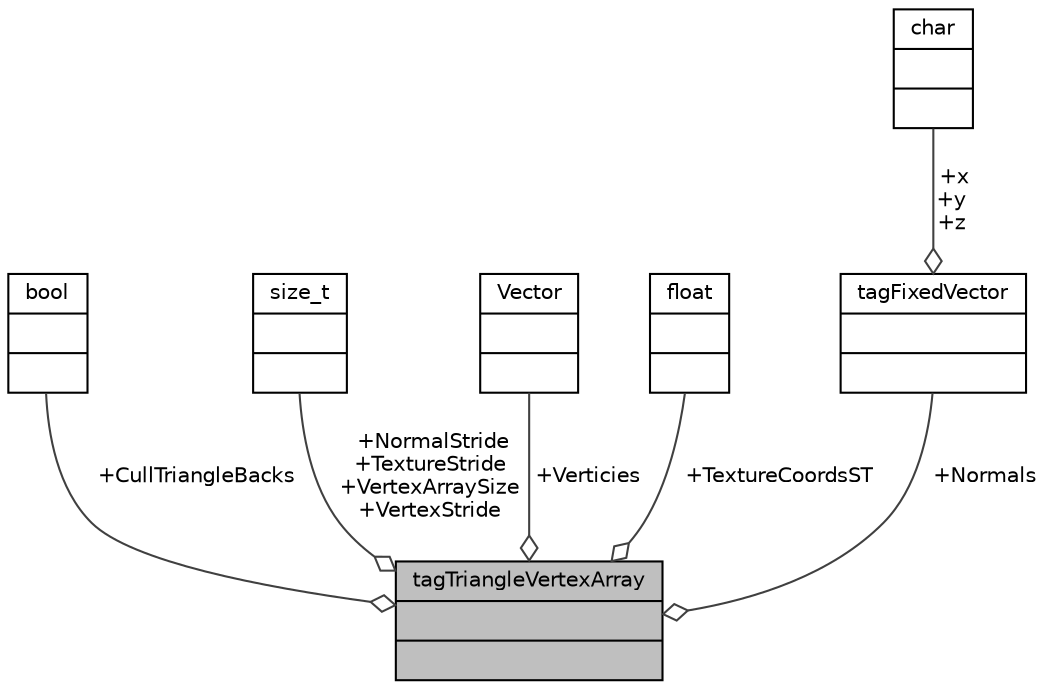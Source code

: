 digraph "tagTriangleVertexArray"
{
 // LATEX_PDF_SIZE
  edge [fontname="Helvetica",fontsize="10",labelfontname="Helvetica",labelfontsize="10"];
  node [fontname="Helvetica",fontsize="10",shape=record];
  Node1 [label="{tagTriangleVertexArray\n||}",height=0.2,width=0.4,color="black", fillcolor="grey75", style="filled", fontcolor="black",tooltip="Defines a vertex array we can use for rendering our quad ..."];
  Node2 -> Node1 [color="grey25",fontsize="10",style="solid",label=" +CullTriangleBacks" ,arrowhead="odiamond",fontname="Helvetica"];
  Node2 [label="{bool\n||}",height=0.2,width=0.4,color="black", fillcolor="white", style="filled",tooltip=" "];
  Node3 -> Node1 [color="grey25",fontsize="10",style="solid",label=" +NormalStride\n+TextureStride\n+VertexArraySize\n+VertexStride" ,arrowhead="odiamond",fontname="Helvetica"];
  Node3 [label="{size_t\n||}",height=0.2,width=0.4,color="black", fillcolor="white", style="filled",tooltip=" "];
  Node4 -> Node1 [color="grey25",fontsize="10",style="solid",label=" +Verticies" ,arrowhead="odiamond",fontname="Helvetica"];
  Node4 [label="{Vector\n||}",height=0.2,width=0.4,color="black", fillcolor="white", style="filled",tooltip=" "];
  Node5 -> Node1 [color="grey25",fontsize="10",style="solid",label=" +TextureCoordsST" ,arrowhead="odiamond",fontname="Helvetica"];
  Node5 [label="{float\n||}",height=0.2,width=0.4,color="black", fillcolor="white", style="filled",tooltip=" "];
  Node6 -> Node1 [color="grey25",fontsize="10",style="solid",label=" +Normals" ,arrowhead="odiamond",fontname="Helvetica"];
  Node6 [label="{tagFixedVector\n||}",height=0.2,width=0.4,color="black", fillcolor="white", style="filled",URL="$structtag_fixed_vector.html",tooltip="Defines a vector for fractional 8bit fixed numbers"];
  Node7 -> Node6 [color="grey25",fontsize="10",style="solid",label=" +x\n+y\n+z" ,arrowhead="odiamond",fontname="Helvetica"];
  Node7 [label="{char\n||}",height=0.2,width=0.4,color="black", fillcolor="white", style="filled",tooltip=" "];
}
